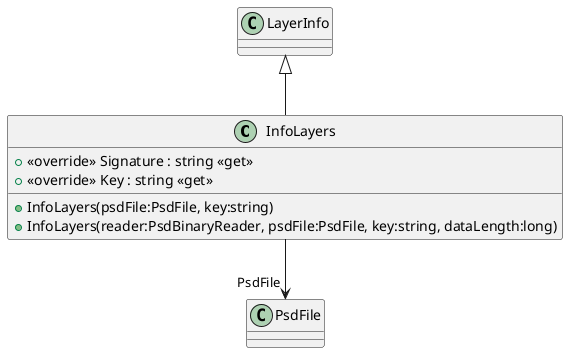 @startuml
class InfoLayers {
    + <<override>> Signature : string <<get>>
    + <<override>> Key : string <<get>>
    + InfoLayers(psdFile:PsdFile, key:string)
    + InfoLayers(reader:PsdBinaryReader, psdFile:PsdFile, key:string, dataLength:long)
}
LayerInfo <|-- InfoLayers
InfoLayers --> "PsdFile" PsdFile
@enduml
